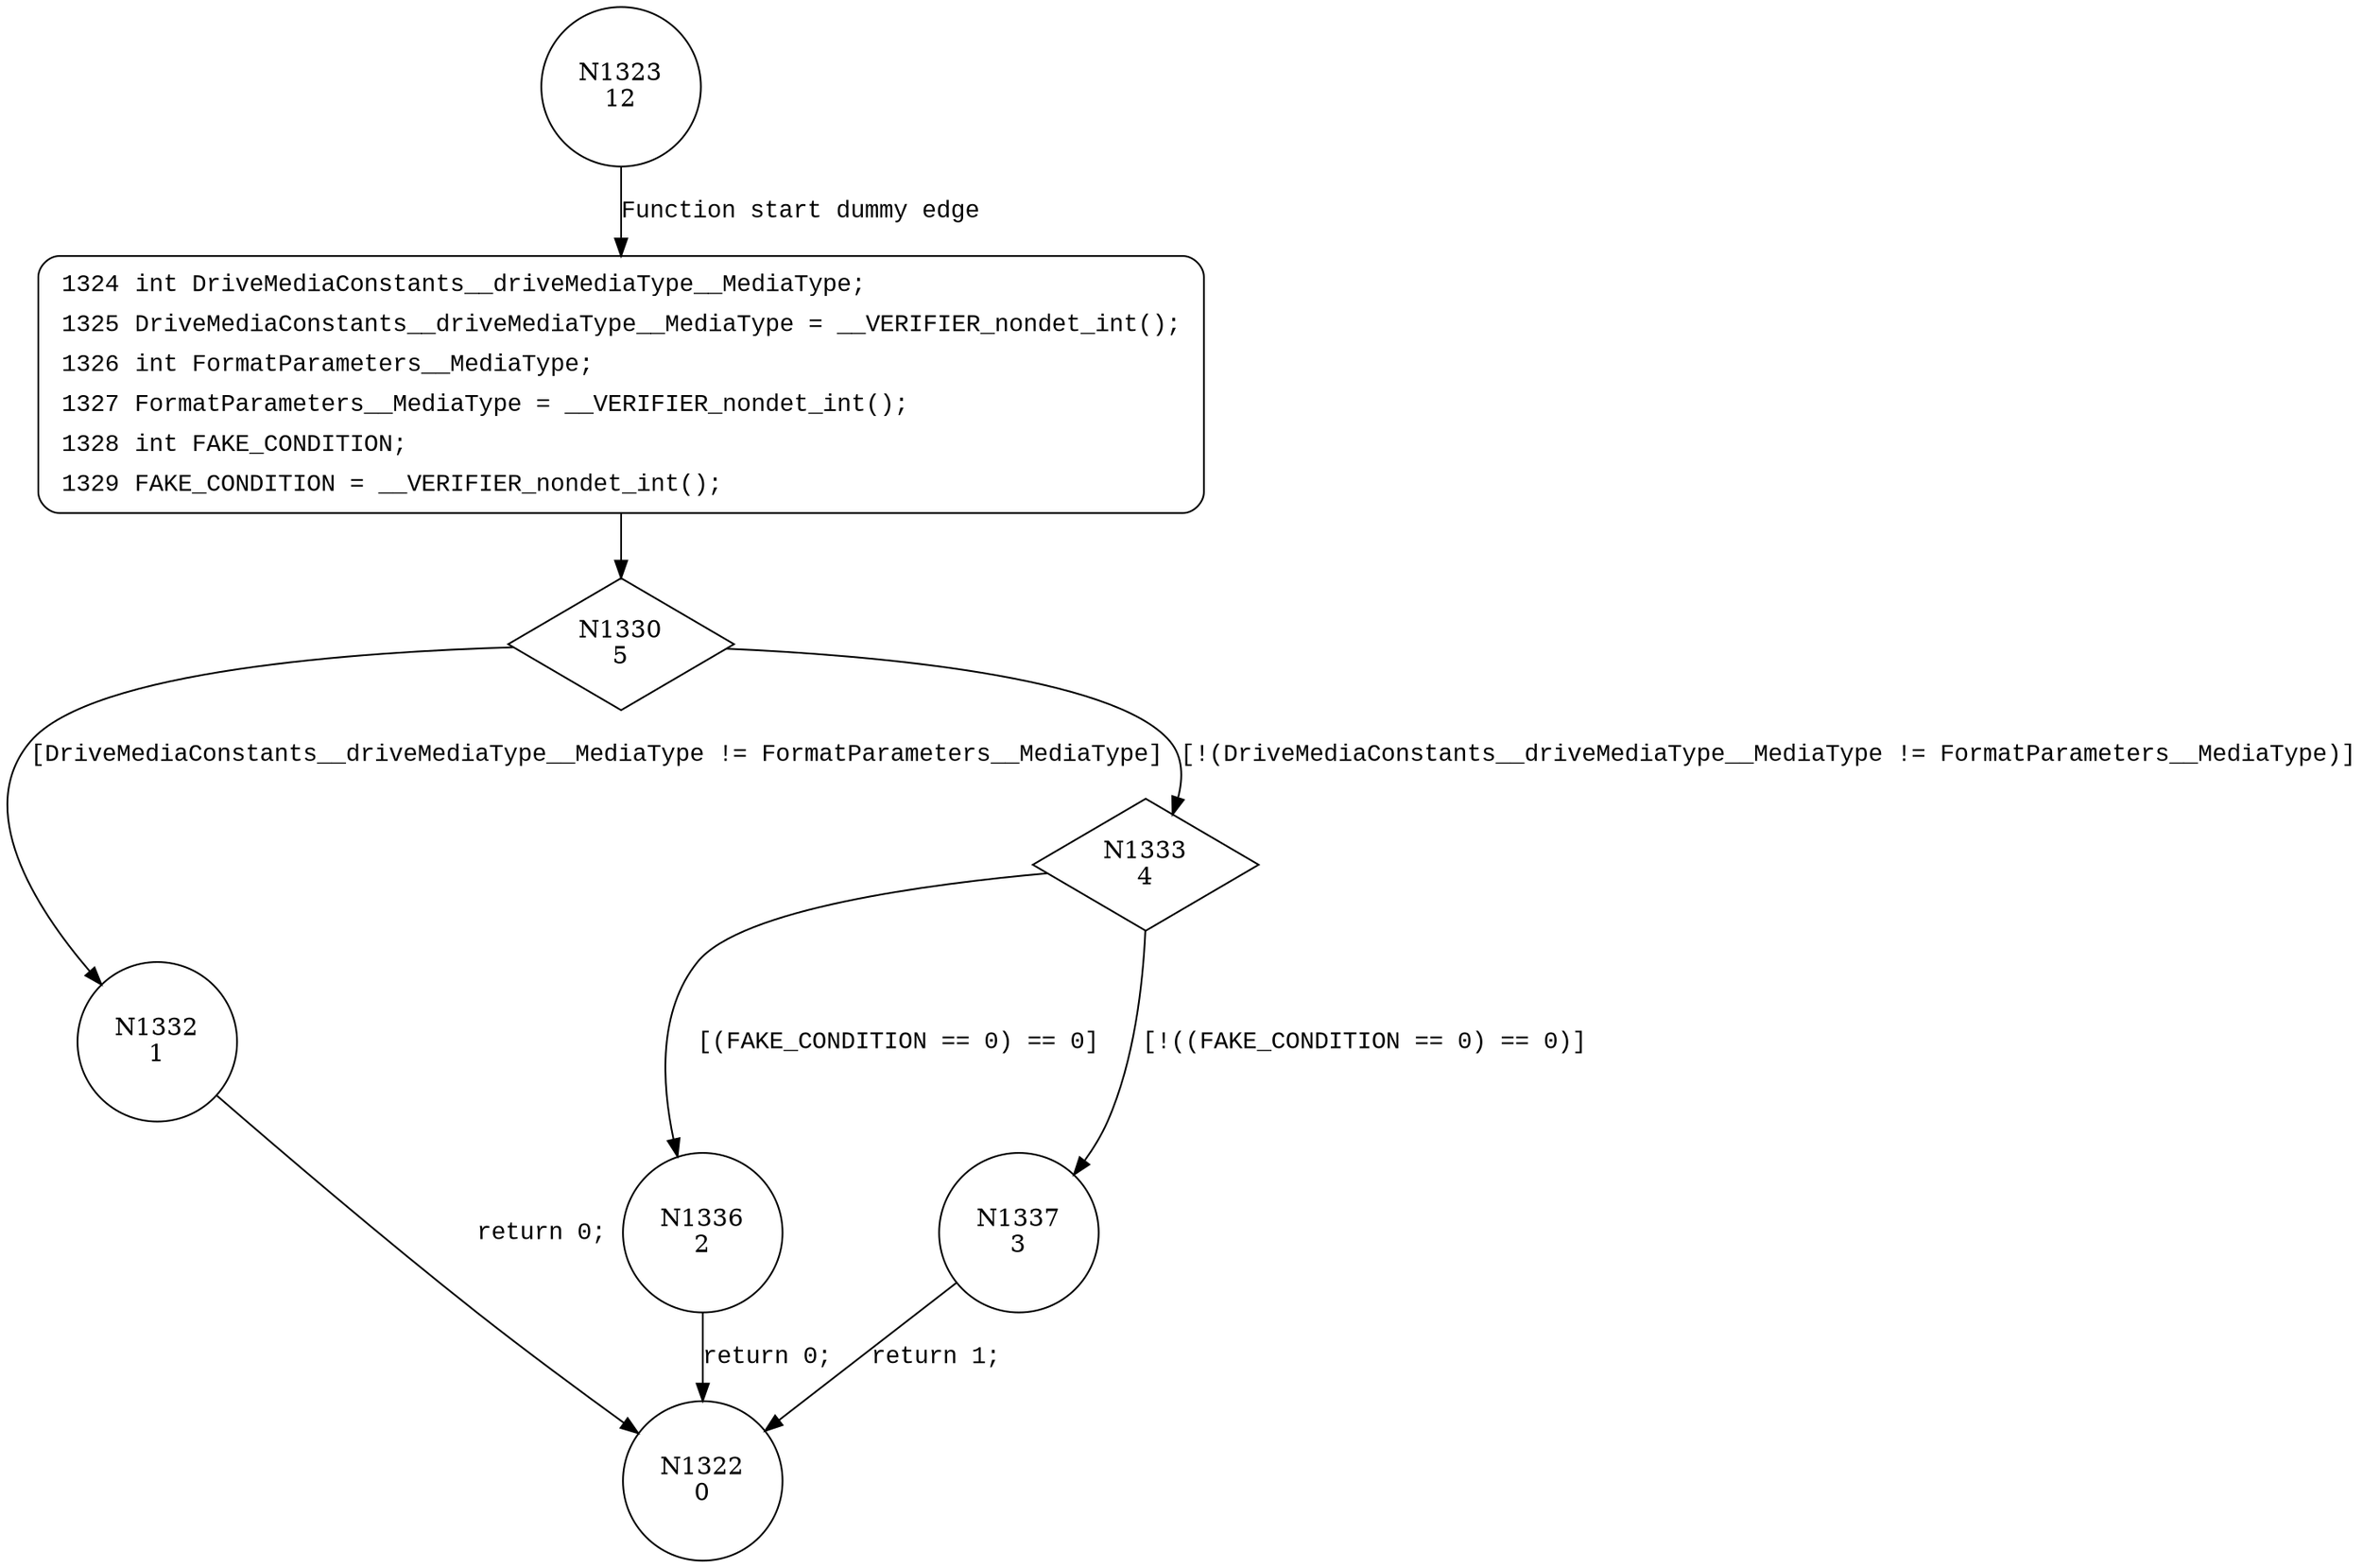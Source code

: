 digraph FlCheckFormatParameters {
1323 [shape="circle" label="N1323\n12"]
1324 [shape="circle" label="N1324\n11"]
1330 [shape="diamond" label="N1330\n5"]
1332 [shape="circle" label="N1332\n1"]
1333 [shape="diamond" label="N1333\n4"]
1336 [shape="circle" label="N1336\n2"]
1337 [shape="circle" label="N1337\n3"]
1322 [shape="circle" label="N1322\n0"]
1324 [style="filled,bold" penwidth="1" fillcolor="white" fontname="Courier New" shape="Mrecord" label=<<table border="0" cellborder="0" cellpadding="3" bgcolor="white"><tr><td align="right">1324</td><td align="left">int DriveMediaConstants__driveMediaType__MediaType;</td></tr><tr><td align="right">1325</td><td align="left">DriveMediaConstants__driveMediaType__MediaType = __VERIFIER_nondet_int();</td></tr><tr><td align="right">1326</td><td align="left">int FormatParameters__MediaType;</td></tr><tr><td align="right">1327</td><td align="left">FormatParameters__MediaType = __VERIFIER_nondet_int();</td></tr><tr><td align="right">1328</td><td align="left">int FAKE_CONDITION;</td></tr><tr><td align="right">1329</td><td align="left">FAKE_CONDITION = __VERIFIER_nondet_int();</td></tr></table>>]
1324 -> 1330[label=""]
1323 -> 1324 [label="Function start dummy edge" fontname="Courier New"]
1330 -> 1332 [label="[DriveMediaConstants__driveMediaType__MediaType != FormatParameters__MediaType]" fontname="Courier New"]
1330 -> 1333 [label="[!(DriveMediaConstants__driveMediaType__MediaType != FormatParameters__MediaType)]" fontname="Courier New"]
1333 -> 1336 [label="[(FAKE_CONDITION == 0) == 0]" fontname="Courier New"]
1333 -> 1337 [label="[!((FAKE_CONDITION == 0) == 0)]" fontname="Courier New"]
1336 -> 1322 [label="return 0;" fontname="Courier New"]
1337 -> 1322 [label="return 1;" fontname="Courier New"]
1332 -> 1322 [label="return 0;" fontname="Courier New"]
}